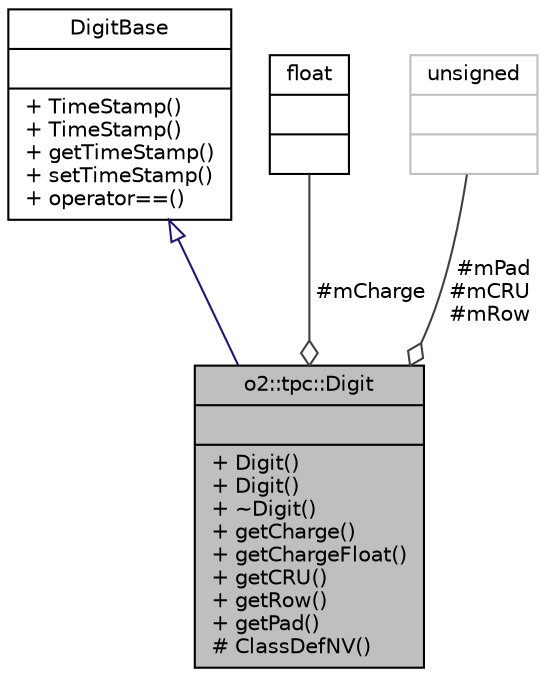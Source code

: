 digraph "o2::tpc::Digit"
{
 // INTERACTIVE_SVG=YES
  bgcolor="transparent";
  edge [fontname="Helvetica",fontsize="10",labelfontname="Helvetica",labelfontsize="10"];
  node [fontname="Helvetica",fontsize="10",shape=record];
  Node2 [label="{o2::tpc::Digit\n||+ Digit()\l+ Digit()\l+ ~Digit()\l+ getCharge()\l+ getChargeFloat()\l+ getCRU()\l+ getRow()\l+ getPad()\l# ClassDefNV()\l}",height=0.2,width=0.4,color="black", fillcolor="grey75", style="filled", fontcolor="black"];
  Node3 -> Node2 [dir="back",color="midnightblue",fontsize="10",style="solid",arrowtail="onormal",fontname="Helvetica"];
  Node3 [label="{DigitBase\n||+ TimeStamp()\l+ TimeStamp()\l+ getTimeStamp()\l+ setTimeStamp()\l+ operator==()\l}",height=0.2,width=0.4,color="black",URL="$d0/d94/classo2_1_1dataformats_1_1TimeStamp.html"];
  Node4 -> Node2 [color="grey25",fontsize="10",style="solid",label=" #mCharge" ,arrowhead="odiamond",fontname="Helvetica"];
  Node4 [label="{float\n||}",height=0.2,width=0.4,color="black",URL="$d4/dc3/classfloat.html"];
  Node5 -> Node2 [color="grey25",fontsize="10",style="solid",label=" #mPad\n#mCRU\n#mRow" ,arrowhead="odiamond",fontname="Helvetica"];
  Node5 [label="{unsigned\n||}",height=0.2,width=0.4,color="grey75"];
}
